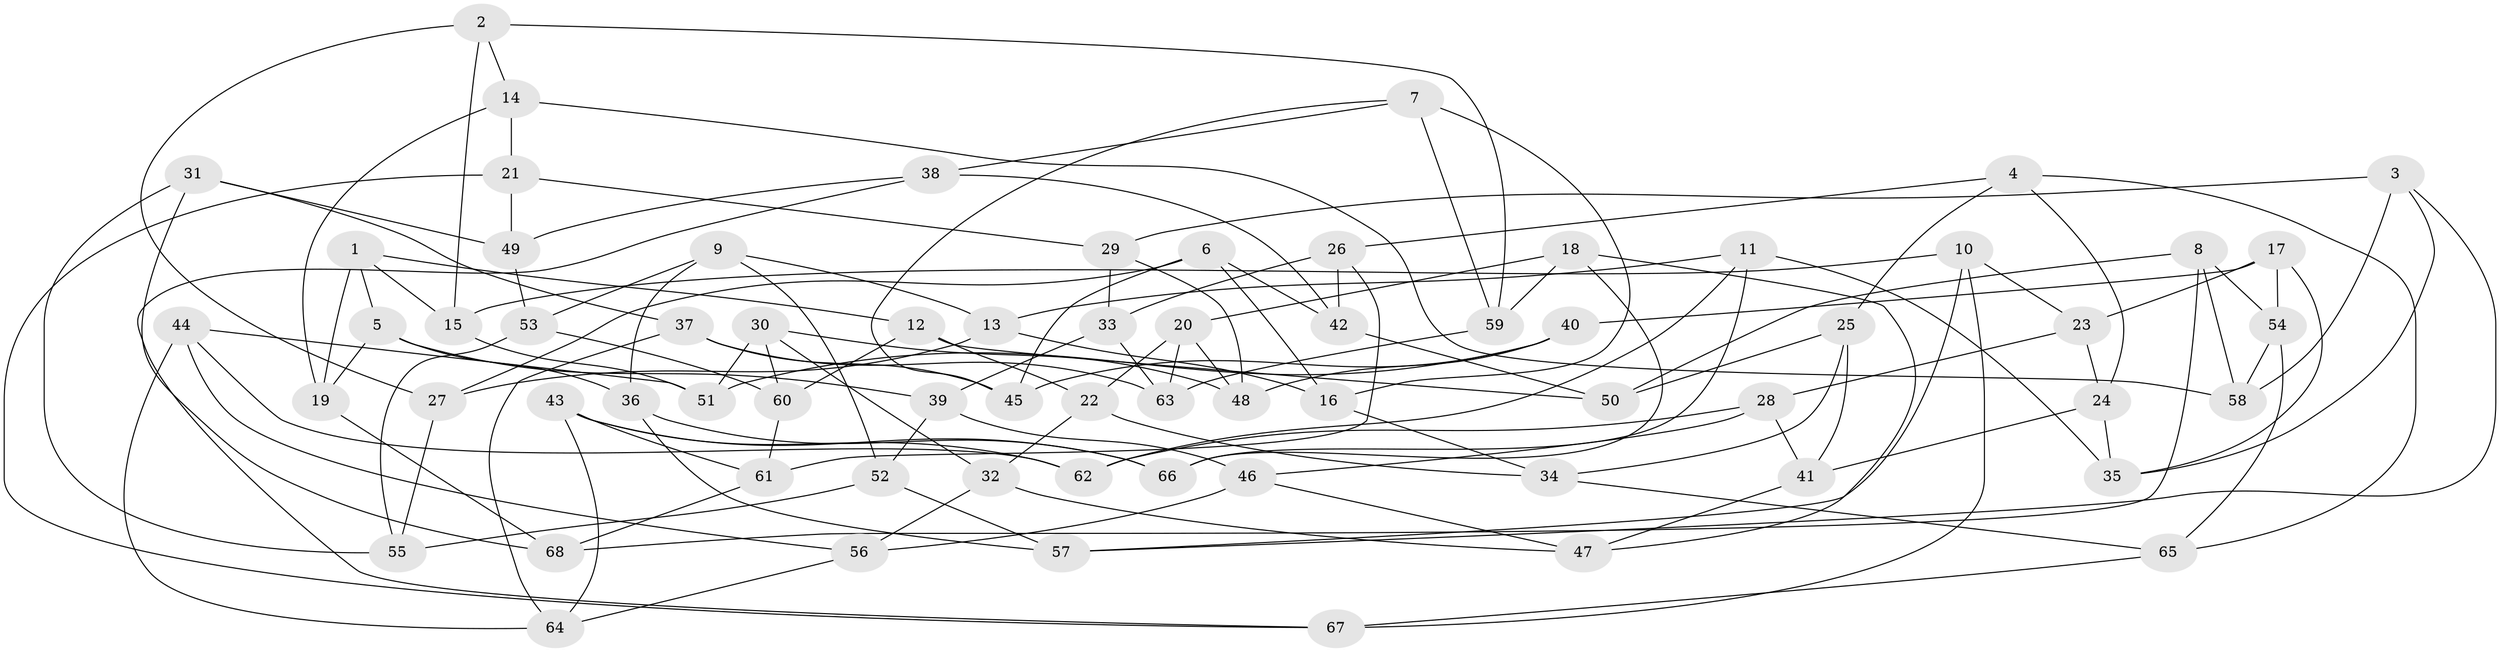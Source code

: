 // Generated by graph-tools (version 1.1) at 2025/58/03/09/25 04:58:48]
// undirected, 68 vertices, 136 edges
graph export_dot {
graph [start="1"]
  node [color=gray90,style=filled];
  1;
  2;
  3;
  4;
  5;
  6;
  7;
  8;
  9;
  10;
  11;
  12;
  13;
  14;
  15;
  16;
  17;
  18;
  19;
  20;
  21;
  22;
  23;
  24;
  25;
  26;
  27;
  28;
  29;
  30;
  31;
  32;
  33;
  34;
  35;
  36;
  37;
  38;
  39;
  40;
  41;
  42;
  43;
  44;
  45;
  46;
  47;
  48;
  49;
  50;
  51;
  52;
  53;
  54;
  55;
  56;
  57;
  58;
  59;
  60;
  61;
  62;
  63;
  64;
  65;
  66;
  67;
  68;
  1 -- 5;
  1 -- 19;
  1 -- 12;
  1 -- 15;
  2 -- 27;
  2 -- 15;
  2 -- 14;
  2 -- 59;
  3 -- 57;
  3 -- 35;
  3 -- 58;
  3 -- 29;
  4 -- 26;
  4 -- 65;
  4 -- 25;
  4 -- 24;
  5 -- 39;
  5 -- 19;
  5 -- 36;
  6 -- 42;
  6 -- 45;
  6 -- 27;
  6 -- 16;
  7 -- 45;
  7 -- 38;
  7 -- 16;
  7 -- 59;
  8 -- 50;
  8 -- 54;
  8 -- 58;
  8 -- 68;
  9 -- 52;
  9 -- 53;
  9 -- 36;
  9 -- 13;
  10 -- 15;
  10 -- 23;
  10 -- 67;
  10 -- 57;
  11 -- 66;
  11 -- 62;
  11 -- 13;
  11 -- 35;
  12 -- 22;
  12 -- 50;
  12 -- 60;
  13 -- 16;
  13 -- 27;
  14 -- 21;
  14 -- 19;
  14 -- 58;
  15 -- 51;
  16 -- 34;
  17 -- 54;
  17 -- 35;
  17 -- 40;
  17 -- 23;
  18 -- 66;
  18 -- 47;
  18 -- 59;
  18 -- 20;
  19 -- 68;
  20 -- 63;
  20 -- 48;
  20 -- 22;
  21 -- 29;
  21 -- 49;
  21 -- 67;
  22 -- 32;
  22 -- 34;
  23 -- 28;
  23 -- 24;
  24 -- 41;
  24 -- 35;
  25 -- 34;
  25 -- 41;
  25 -- 50;
  26 -- 61;
  26 -- 33;
  26 -- 42;
  27 -- 55;
  28 -- 41;
  28 -- 62;
  28 -- 46;
  29 -- 33;
  29 -- 48;
  30 -- 60;
  30 -- 32;
  30 -- 51;
  30 -- 48;
  31 -- 55;
  31 -- 37;
  31 -- 68;
  31 -- 49;
  32 -- 56;
  32 -- 47;
  33 -- 63;
  33 -- 39;
  34 -- 65;
  36 -- 57;
  36 -- 66;
  37 -- 63;
  37 -- 45;
  37 -- 64;
  38 -- 42;
  38 -- 49;
  38 -- 67;
  39 -- 46;
  39 -- 52;
  40 -- 51;
  40 -- 48;
  40 -- 45;
  41 -- 47;
  42 -- 50;
  43 -- 64;
  43 -- 66;
  43 -- 62;
  43 -- 61;
  44 -- 64;
  44 -- 62;
  44 -- 51;
  44 -- 56;
  46 -- 56;
  46 -- 47;
  49 -- 53;
  52 -- 57;
  52 -- 55;
  53 -- 55;
  53 -- 60;
  54 -- 58;
  54 -- 65;
  56 -- 64;
  59 -- 63;
  60 -- 61;
  61 -- 68;
  65 -- 67;
}
